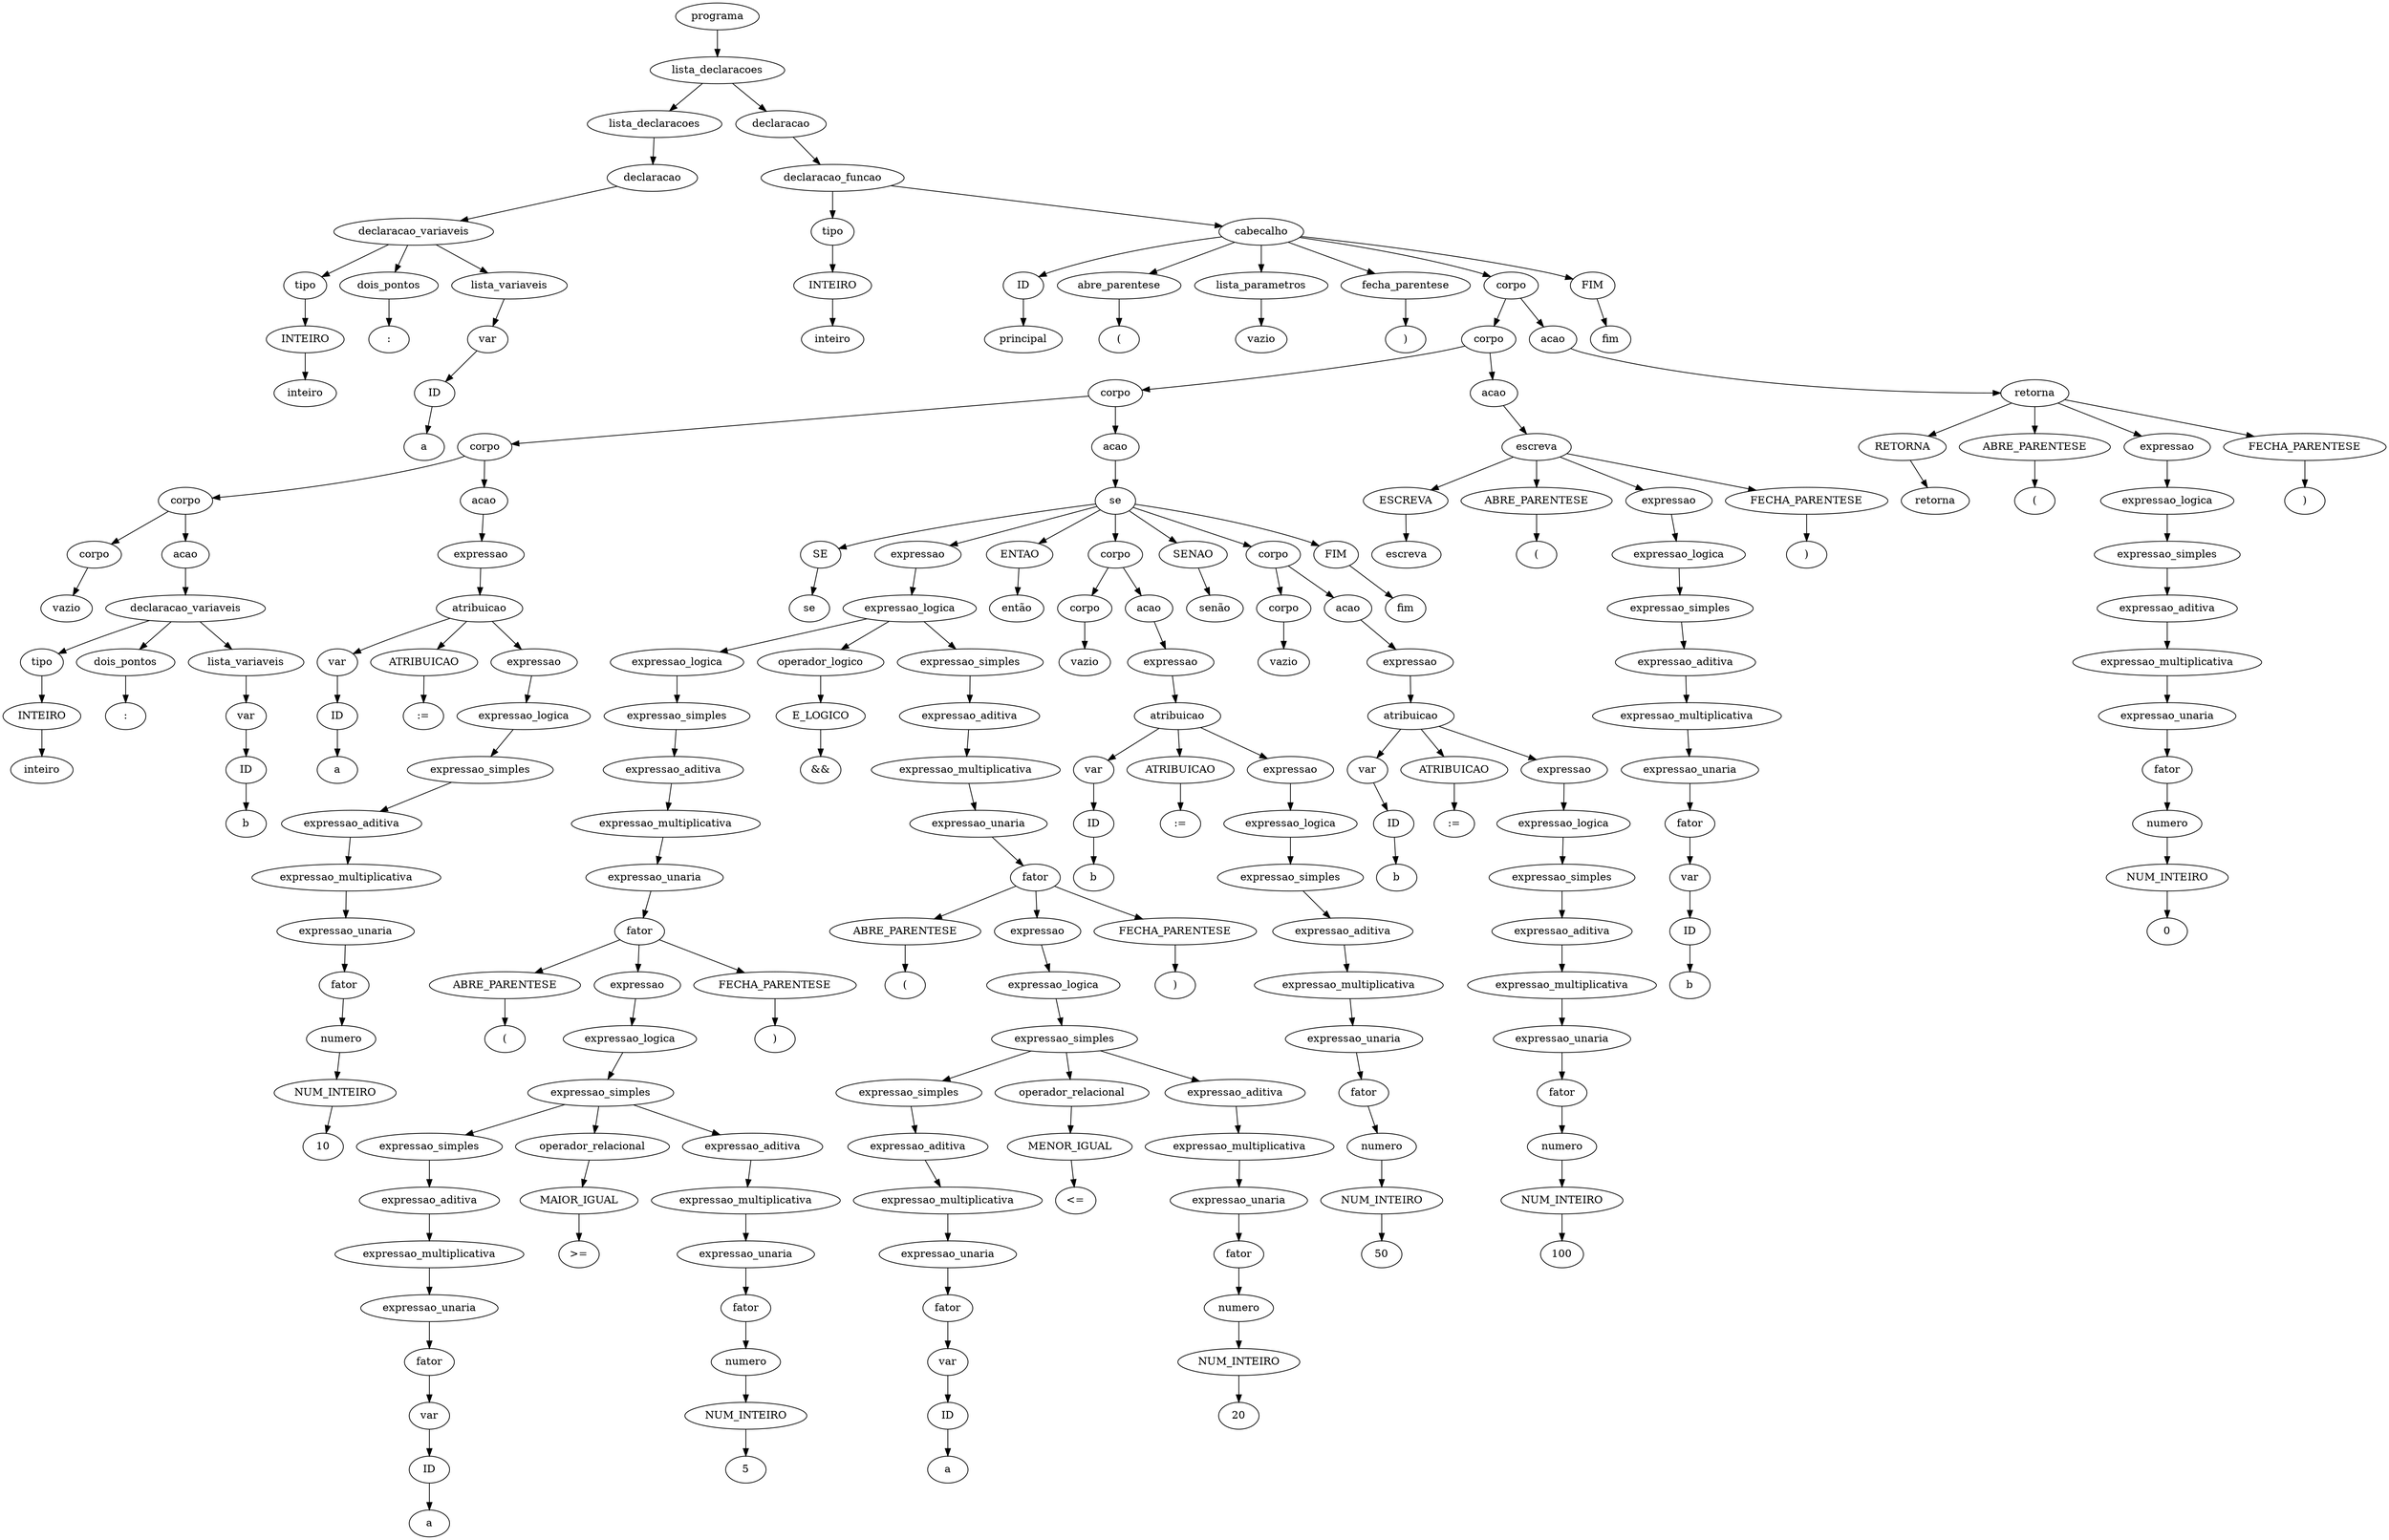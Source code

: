 digraph tree {
    "0x7fbfccbadba0" [label="programa"];
    "0x7fbfccc1b8b0" [label="lista_declaracoes"];
    "0x7fbfccbaee90" [label="lista_declaracoes"];
    "0x7fbfccd5b580" [label="declaracao"];
    "0x7fbfccbadf00" [label="declaracao_variaveis"];
    "0x7fbfccbadc90" [label="tipo"];
    "0x7fbfccbadae0" [label="INTEIRO"];
    "0x7fbfccbadab0" [label="inteiro"];
    "0x7fbfccbadb40" [label="dois_pontos"];
    "0x7fbfccbae560" [label=":"];
    "0x7fbfccbadf90" [label="lista_variaveis"];
    "0x7fbfccbaf250" [label="var"];
    "0x7fbfccd5b5e0" [label="ID"];
    "0x7fbfccc1b8e0" [label="a"];
    "0x7fbfccbafa60" [label="declaracao"];
    "0x7fbfccc1b9a0" [label="declaracao_funcao"];
    "0x7fbfccc1b9d0" [label="tipo"];
    "0x7fbfccc1ba00" [label="INTEIRO"];
    "0x7fbfccc1ba30" [label="inteiro"];
    "0x7fbfccc75b40" [label="cabecalho"];
    "0x7fbfccc759c0" [label="ID"];
    "0x7fbfccc76290" [label="principal"];
    "0x7fbfccc762c0" [label="abre_parentese"];
    "0x7fbfccc760b0" [label="("];
    "0x7fbfccc1bbb0" [label="lista_parametros"];
    "0x7fbfccbaf0a0" [label="vazio"];
    "0x7fbfccc75270" [label="fecha_parentese"];
    "0x7fbfccc753f0" [label=")"];
    "0x7fbfccc76050" [label="corpo"];
    "0x7fbfccc75cc0" [label="corpo"];
    "0x7fbfccc75b10" [label="corpo"];
    "0x7fbfccc743a0" [label="corpo"];
    "0x7fbfccc1be50" [label="corpo"];
    "0x7fbfccc1bcd0" [label="corpo"];
    "0x7fbfccc1ba60" [label="vazio"];
    "0x7fbfccc1bd00" [label="acao"];
    "0x7fbfccc1bdf0" [label="declaracao_variaveis"];
    "0x7fbfccc1bbe0" [label="tipo"];
    "0x7fbfccc1bc40" [label="INTEIRO"];
    "0x7fbfccc1bdc0" [label="inteiro"];
    "0x7fbfccc1beb0" [label="dois_pontos"];
    "0x7fbfccc1bfd0" [label=":"];
    "0x7fbfccc1be20" [label="lista_variaveis"];
    "0x7fbfccc1bc70" [label="var"];
    "0x7fbfccc1bc10" [label="ID"];
    "0x7fbfccc1bf10" [label="b"];
    "0x7fbfccc1bf40" [label="acao"];
    "0x7fbfccc1bfa0" [label="expressao"];
    "0x7fbfccc74250" [label="atribuicao"];
    "0x7fbfccc1bb50" [label="var"];
    "0x7fbfccc1bca0" [label="ID"];
    "0x7fbfccc74040" [label="a"];
    "0x7fbfccc742e0" [label="ATRIBUICAO"];
    "0x7fbfccc74370" [label=":="];
    "0x7fbfccc74220" [label="expressao"];
    "0x7fbfccc741f0" [label="expressao_logica"];
    "0x7fbfccc74130" [label="expressao_simples"];
    "0x7fbfccc740d0" [label="expressao_aditiva"];
    "0x7fbfccc741c0" [label="expressao_multiplicativa"];
    "0x7fbfccc74070" [label="expressao_unaria"];
    "0x7fbfccc740a0" [label="fator"];
    "0x7fbfccc1bee0" [label="numero"];
    "0x7fbfccc1be80" [label="NUM_INTEIRO"];
    "0x7fbfccc74190" [label="10"];
    "0x7fbfccc74160" [label="acao"];
    "0x7fbfccc74eb0" [label="se"];
    "0x7fbfccc752a0" [label="SE"];
    "0x7fbfccc75750" [label="se"];
    "0x7fbfccc74670" [label="expressao"];
    "0x7fbfccc75030" [label="expressao_logica"];
    "0x7fbfccc74910" [label="expressao_logica"];
    "0x7fbfccc74310" [label="expressao_simples"];
    "0x7fbfccc74a30" [label="expressao_aditiva"];
    "0x7fbfccc74940" [label="expressao_multiplicativa"];
    "0x7fbfccc74280" [label="expressao_unaria"];
    "0x7fbfccc748e0" [label="fator"];
    "0x7fbfccc74970" [label="ABRE_PARENTESE"];
    "0x7fbfccc749a0" [label="("];
    "0x7fbfccc748b0" [label="expressao"];
    "0x7fbfccc74580" [label="expressao_logica"];
    "0x7fbfccc747f0" [label="expressao_simples"];
    "0x7fbfccc744c0" [label="expressao_simples"];
    "0x7fbfccc74430" [label="expressao_aditiva"];
    "0x7fbfccc1bd60" [label="expressao_multiplicativa"];
    "0x7fbfccc743d0" [label="expressao_unaria"];
    "0x7fbfccc74400" [label="fator"];
    "0x7fbfccc1bd90" [label="var"];
    "0x7fbfccc1bd30" [label="ID"];
    "0x7fbfccc1bf70" [label="a"];
    "0x7fbfccc74520" [label="operador_relacional"];
    "0x7fbfccc74640" [label="MAIOR_IGUAL"];
    "0x7fbfccc74730" [label=">="];
    "0x7fbfccc746d0" [label="expressao_aditiva"];
    "0x7fbfccc74850" [label="expressao_multiplicativa"];
    "0x7fbfccc74760" [label="expressao_unaria"];
    "0x7fbfccc746a0" [label="fator"];
    "0x7fbfccc74460" [label="numero"];
    "0x7fbfccc74490" [label="NUM_INTEIRO"];
    "0x7fbfccc74820" [label="5"];
    "0x7fbfccc749d0" [label="FECHA_PARENTESE"];
    "0x7fbfccc74a00" [label=")"];
    "0x7fbfccc74b20" [label="operador_logico"];
    "0x7fbfccc74a60" [label="E_LOGICO"];
    "0x7fbfccc74790" [label="&&"];
    "0x7fbfccc74ac0" [label="expressao_simples"];
    "0x7fbfccc75150" [label="expressao_aditiva"];
    "0x7fbfccc75060" [label="expressao_multiplicativa"];
    "0x7fbfccc74a90" [label="expressao_unaria"];
    "0x7fbfccc75000" [label="fator"];
    "0x7fbfccc75090" [label="ABRE_PARENTESE"];
    "0x7fbfccc750c0" [label="("];
    "0x7fbfccc74fd0" [label="expressao"];
    "0x7fbfccc74d00" [label="expressao_logica"];
    "0x7fbfccc74f10" [label="expressao_simples"];
    "0x7fbfccc74c40" [label="expressao_simples"];
    "0x7fbfccc74bb0" [label="expressao_aditiva"];
    "0x7fbfccc74ca0" [label="expressao_multiplicativa"];
    "0x7fbfccc74b50" [label="expressao_unaria"];
    "0x7fbfccc74b80" [label="fator"];
    "0x7fbfccc74700" [label="var"];
    "0x7fbfccc74880" [label="ID"];
    "0x7fbfccc74c70" [label="a"];
    "0x7fbfccc74cd0" [label="operador_relacional"];
    "0x7fbfccc74d60" [label="MENOR_IGUAL"];
    "0x7fbfccc74e50" [label="<="];
    "0x7fbfccc74df0" [label="expressao_aditiva"];
    "0x7fbfccc74f70" [label="expressao_multiplicativa"];
    "0x7fbfccc74e80" [label="expressao_unaria"];
    "0x7fbfccc74dc0" [label="fator"];
    "0x7fbfccc74be0" [label="numero"];
    "0x7fbfccc74c10" [label="NUM_INTEIRO"];
    "0x7fbfccc74f40" [label="20"];
    "0x7fbfccc750f0" [label="FECHA_PARENTESE"];
    "0x7fbfccc75120" [label=")"];
    "0x7fbfccc756f0" [label="ENTAO"];
    "0x7fbfccc75b70" [label="então"];
    "0x7fbfccc75630" [label="corpo"];
    "0x7fbfccc751e0" [label="corpo"];
    "0x7fbfccc74d90" [label="vazio"];
    "0x7fbfccc75540" [label="acao"];
    "0x7fbfccc75210" [label="expressao"];
    "0x7fbfccc754e0" [label="atribuicao"];
    "0x7fbfccc747c0" [label="var"];
    "0x7fbfccc74af0" [label="ID"];
    "0x7fbfccc752d0" [label="b"];
    "0x7fbfccc75570" [label="ATRIBUICAO"];
    "0x7fbfccc75600" [label=":="];
    "0x7fbfccc754b0" [label="expressao"];
    "0x7fbfccc75480" [label="expressao_logica"];
    "0x7fbfccc753c0" [label="expressao_simples"];
    "0x7fbfccc75360" [label="expressao_aditiva"];
    "0x7fbfccc75450" [label="expressao_multiplicativa"];
    "0x7fbfccc75300" [label="expressao_unaria"];
    "0x7fbfccc75330" [label="fator"];
    "0x7fbfccc75180" [label="numero"];
    "0x7fbfccc745e0" [label="NUM_INTEIRO"];
    "0x7fbfccc75420" [label="50"];
    "0x7fbfccc75ba0" [label="SENAO"];
    "0x7fbfccc75bd0" [label="senão"];
    "0x7fbfccc75ae0" [label="corpo"];
    "0x7fbfccc75240" [label="corpo"];
    "0x7fbfccc74ee0" [label="vazio"];
    "0x7fbfccc759f0" [label="acao"];
    "0x7fbfccc756c0" [label="expressao"];
    "0x7fbfccc75990" [label="atribuicao"];
    "0x7fbfccc75660" [label="var"];
    "0x7fbfccc755a0" [label="ID"];
    "0x7fbfccc75780" [label="b"];
    "0x7fbfccc75a20" [label="ATRIBUICAO"];
    "0x7fbfccc75ab0" [label=":="];
    "0x7fbfccc75960" [label="expressao"];
    "0x7fbfccc75930" [label="expressao_logica"];
    "0x7fbfccc75870" [label="expressao_simples"];
    "0x7fbfccc75810" [label="expressao_aditiva"];
    "0x7fbfccc75900" [label="expressao_multiplicativa"];
    "0x7fbfccc757b0" [label="expressao_unaria"];
    "0x7fbfccc757e0" [label="fator"];
    "0x7fbfccc75690" [label="numero"];
    "0x7fbfccc75510" [label="NUM_INTEIRO"];
    "0x7fbfccc758d0" [label="100"];
    "0x7fbfccc75c00" [label="FIM"];
    "0x7fbfccc75c30" [label="fim"];
    "0x7fbfccc75de0" [label="acao"];
    "0x7fbfccc758a0" [label="escreva"];
    "0x7fbfccc75cf0" [label="ESCREVA"];
    "0x7fbfccc75e10" [label="escreva"];
    "0x7fbfccc75e40" [label="ABRE_PARENTESE"];
    "0x7fbfccc75e70" [label="("];
    "0x7fbfccc75720" [label="expressao"];
    "0x7fbfccc75a80" [label="expressao_logica"];
    "0x7fbfccc75390" [label="expressao_simples"];
    "0x7fbfccc755d0" [label="expressao_aditiva"];
    "0x7fbfccc75c90" [label="expressao_multiplicativa"];
    "0x7fbfccc75a50" [label="expressao_unaria"];
    "0x7fbfccc74fa0" [label="fator"];
    "0x7fbfccc742b0" [label="var"];
    "0x7fbfccc74340" [label="ID"];
    "0x7fbfccc75c60" [label="b"];
    "0x7fbfccc75ea0" [label="FECHA_PARENTESE"];
    "0x7fbfccc75ed0" [label=")"];
    "0x7fbfccc76170" [label="acao"];
    "0x7fbfccc75ff0" [label="retorna"];
    "0x7fbfccc76080" [label="RETORNA"];
    "0x7fbfccc761a0" [label="retorna"];
    "0x7fbfccc761d0" [label="ABRE_PARENTESE"];
    "0x7fbfccc76200" [label="("];
    "0x7fbfccc75fc0" [label="expressao"];
    "0x7fbfccc75f90" [label="expressao_logica"];
    "0x7fbfccc75f60" [label="expressao_simples"];
    "0x7fbfccc75d20" [label="expressao_aditiva"];
    "0x7fbfccc75f30" [label="expressao_multiplicativa"];
    "0x7fbfccc75d80" [label="expressao_unaria"];
    "0x7fbfccc75840" [label="fator"];
    "0x7fbfccc74100" [label="numero"];
    "0x7fbfccc74d30" [label="NUM_INTEIRO"];
    "0x7fbfccc75f00" [label="0"];
    "0x7fbfccc76230" [label="FECHA_PARENTESE"];
    "0x7fbfccc76260" [label=")"];
    "0x7fbfccc762f0" [label="FIM"];
    "0x7fbfccc76320" [label="fim"];
    "0x7fbfccbadba0" -> "0x7fbfccc1b8b0";
    "0x7fbfccc1b8b0" -> "0x7fbfccbaee90";
    "0x7fbfccc1b8b0" -> "0x7fbfccbafa60";
    "0x7fbfccbaee90" -> "0x7fbfccd5b580";
    "0x7fbfccd5b580" -> "0x7fbfccbadf00";
    "0x7fbfccbadf00" -> "0x7fbfccbadc90";
    "0x7fbfccbadf00" -> "0x7fbfccbadb40";
    "0x7fbfccbadf00" -> "0x7fbfccbadf90";
    "0x7fbfccbadc90" -> "0x7fbfccbadae0";
    "0x7fbfccbadae0" -> "0x7fbfccbadab0";
    "0x7fbfccbadb40" -> "0x7fbfccbae560";
    "0x7fbfccbadf90" -> "0x7fbfccbaf250";
    "0x7fbfccbaf250" -> "0x7fbfccd5b5e0";
    "0x7fbfccd5b5e0" -> "0x7fbfccc1b8e0";
    "0x7fbfccbafa60" -> "0x7fbfccc1b9a0";
    "0x7fbfccc1b9a0" -> "0x7fbfccc1b9d0";
    "0x7fbfccc1b9a0" -> "0x7fbfccc75b40";
    "0x7fbfccc1b9d0" -> "0x7fbfccc1ba00";
    "0x7fbfccc1ba00" -> "0x7fbfccc1ba30";
    "0x7fbfccc75b40" -> "0x7fbfccc759c0";
    "0x7fbfccc75b40" -> "0x7fbfccc762c0";
    "0x7fbfccc75b40" -> "0x7fbfccc1bbb0";
    "0x7fbfccc75b40" -> "0x7fbfccc75270";
    "0x7fbfccc75b40" -> "0x7fbfccc76050";
    "0x7fbfccc75b40" -> "0x7fbfccc762f0";
    "0x7fbfccc759c0" -> "0x7fbfccc76290";
    "0x7fbfccc762c0" -> "0x7fbfccc760b0";
    "0x7fbfccc1bbb0" -> "0x7fbfccbaf0a0";
    "0x7fbfccc75270" -> "0x7fbfccc753f0";
    "0x7fbfccc76050" -> "0x7fbfccc75cc0";
    "0x7fbfccc76050" -> "0x7fbfccc76170";
    "0x7fbfccc75cc0" -> "0x7fbfccc75b10";
    "0x7fbfccc75cc0" -> "0x7fbfccc75de0";
    "0x7fbfccc75b10" -> "0x7fbfccc743a0";
    "0x7fbfccc75b10" -> "0x7fbfccc74160";
    "0x7fbfccc743a0" -> "0x7fbfccc1be50";
    "0x7fbfccc743a0" -> "0x7fbfccc1bf40";
    "0x7fbfccc1be50" -> "0x7fbfccc1bcd0";
    "0x7fbfccc1be50" -> "0x7fbfccc1bd00";
    "0x7fbfccc1bcd0" -> "0x7fbfccc1ba60";
    "0x7fbfccc1bd00" -> "0x7fbfccc1bdf0";
    "0x7fbfccc1bdf0" -> "0x7fbfccc1bbe0";
    "0x7fbfccc1bdf0" -> "0x7fbfccc1beb0";
    "0x7fbfccc1bdf0" -> "0x7fbfccc1be20";
    "0x7fbfccc1bbe0" -> "0x7fbfccc1bc40";
    "0x7fbfccc1bc40" -> "0x7fbfccc1bdc0";
    "0x7fbfccc1beb0" -> "0x7fbfccc1bfd0";
    "0x7fbfccc1be20" -> "0x7fbfccc1bc70";
    "0x7fbfccc1bc70" -> "0x7fbfccc1bc10";
    "0x7fbfccc1bc10" -> "0x7fbfccc1bf10";
    "0x7fbfccc1bf40" -> "0x7fbfccc1bfa0";
    "0x7fbfccc1bfa0" -> "0x7fbfccc74250";
    "0x7fbfccc74250" -> "0x7fbfccc1bb50";
    "0x7fbfccc74250" -> "0x7fbfccc742e0";
    "0x7fbfccc74250" -> "0x7fbfccc74220";
    "0x7fbfccc1bb50" -> "0x7fbfccc1bca0";
    "0x7fbfccc1bca0" -> "0x7fbfccc74040";
    "0x7fbfccc742e0" -> "0x7fbfccc74370";
    "0x7fbfccc74220" -> "0x7fbfccc741f0";
    "0x7fbfccc741f0" -> "0x7fbfccc74130";
    "0x7fbfccc74130" -> "0x7fbfccc740d0";
    "0x7fbfccc740d0" -> "0x7fbfccc741c0";
    "0x7fbfccc741c0" -> "0x7fbfccc74070";
    "0x7fbfccc74070" -> "0x7fbfccc740a0";
    "0x7fbfccc740a0" -> "0x7fbfccc1bee0";
    "0x7fbfccc1bee0" -> "0x7fbfccc1be80";
    "0x7fbfccc1be80" -> "0x7fbfccc74190";
    "0x7fbfccc74160" -> "0x7fbfccc74eb0";
    "0x7fbfccc74eb0" -> "0x7fbfccc752a0";
    "0x7fbfccc74eb0" -> "0x7fbfccc74670";
    "0x7fbfccc74eb0" -> "0x7fbfccc756f0";
    "0x7fbfccc74eb0" -> "0x7fbfccc75630";
    "0x7fbfccc74eb0" -> "0x7fbfccc75ba0";
    "0x7fbfccc74eb0" -> "0x7fbfccc75ae0";
    "0x7fbfccc74eb0" -> "0x7fbfccc75c00";
    "0x7fbfccc752a0" -> "0x7fbfccc75750";
    "0x7fbfccc74670" -> "0x7fbfccc75030";
    "0x7fbfccc75030" -> "0x7fbfccc74910";
    "0x7fbfccc75030" -> "0x7fbfccc74b20";
    "0x7fbfccc75030" -> "0x7fbfccc74ac0";
    "0x7fbfccc74910" -> "0x7fbfccc74310";
    "0x7fbfccc74310" -> "0x7fbfccc74a30";
    "0x7fbfccc74a30" -> "0x7fbfccc74940";
    "0x7fbfccc74940" -> "0x7fbfccc74280";
    "0x7fbfccc74280" -> "0x7fbfccc748e0";
    "0x7fbfccc748e0" -> "0x7fbfccc74970";
    "0x7fbfccc748e0" -> "0x7fbfccc748b0";
    "0x7fbfccc748e0" -> "0x7fbfccc749d0";
    "0x7fbfccc74970" -> "0x7fbfccc749a0";
    "0x7fbfccc748b0" -> "0x7fbfccc74580";
    "0x7fbfccc74580" -> "0x7fbfccc747f0";
    "0x7fbfccc747f0" -> "0x7fbfccc744c0";
    "0x7fbfccc747f0" -> "0x7fbfccc74520";
    "0x7fbfccc747f0" -> "0x7fbfccc746d0";
    "0x7fbfccc744c0" -> "0x7fbfccc74430";
    "0x7fbfccc74430" -> "0x7fbfccc1bd60";
    "0x7fbfccc1bd60" -> "0x7fbfccc743d0";
    "0x7fbfccc743d0" -> "0x7fbfccc74400";
    "0x7fbfccc74400" -> "0x7fbfccc1bd90";
    "0x7fbfccc1bd90" -> "0x7fbfccc1bd30";
    "0x7fbfccc1bd30" -> "0x7fbfccc1bf70";
    "0x7fbfccc74520" -> "0x7fbfccc74640";
    "0x7fbfccc74640" -> "0x7fbfccc74730";
    "0x7fbfccc746d0" -> "0x7fbfccc74850";
    "0x7fbfccc74850" -> "0x7fbfccc74760";
    "0x7fbfccc74760" -> "0x7fbfccc746a0";
    "0x7fbfccc746a0" -> "0x7fbfccc74460";
    "0x7fbfccc74460" -> "0x7fbfccc74490";
    "0x7fbfccc74490" -> "0x7fbfccc74820";
    "0x7fbfccc749d0" -> "0x7fbfccc74a00";
    "0x7fbfccc74b20" -> "0x7fbfccc74a60";
    "0x7fbfccc74a60" -> "0x7fbfccc74790";
    "0x7fbfccc74ac0" -> "0x7fbfccc75150";
    "0x7fbfccc75150" -> "0x7fbfccc75060";
    "0x7fbfccc75060" -> "0x7fbfccc74a90";
    "0x7fbfccc74a90" -> "0x7fbfccc75000";
    "0x7fbfccc75000" -> "0x7fbfccc75090";
    "0x7fbfccc75000" -> "0x7fbfccc74fd0";
    "0x7fbfccc75000" -> "0x7fbfccc750f0";
    "0x7fbfccc75090" -> "0x7fbfccc750c0";
    "0x7fbfccc74fd0" -> "0x7fbfccc74d00";
    "0x7fbfccc74d00" -> "0x7fbfccc74f10";
    "0x7fbfccc74f10" -> "0x7fbfccc74c40";
    "0x7fbfccc74f10" -> "0x7fbfccc74cd0";
    "0x7fbfccc74f10" -> "0x7fbfccc74df0";
    "0x7fbfccc74c40" -> "0x7fbfccc74bb0";
    "0x7fbfccc74bb0" -> "0x7fbfccc74ca0";
    "0x7fbfccc74ca0" -> "0x7fbfccc74b50";
    "0x7fbfccc74b50" -> "0x7fbfccc74b80";
    "0x7fbfccc74b80" -> "0x7fbfccc74700";
    "0x7fbfccc74700" -> "0x7fbfccc74880";
    "0x7fbfccc74880" -> "0x7fbfccc74c70";
    "0x7fbfccc74cd0" -> "0x7fbfccc74d60";
    "0x7fbfccc74d60" -> "0x7fbfccc74e50";
    "0x7fbfccc74df0" -> "0x7fbfccc74f70";
    "0x7fbfccc74f70" -> "0x7fbfccc74e80";
    "0x7fbfccc74e80" -> "0x7fbfccc74dc0";
    "0x7fbfccc74dc0" -> "0x7fbfccc74be0";
    "0x7fbfccc74be0" -> "0x7fbfccc74c10";
    "0x7fbfccc74c10" -> "0x7fbfccc74f40";
    "0x7fbfccc750f0" -> "0x7fbfccc75120";
    "0x7fbfccc756f0" -> "0x7fbfccc75b70";
    "0x7fbfccc75630" -> "0x7fbfccc751e0";
    "0x7fbfccc75630" -> "0x7fbfccc75540";
    "0x7fbfccc751e0" -> "0x7fbfccc74d90";
    "0x7fbfccc75540" -> "0x7fbfccc75210";
    "0x7fbfccc75210" -> "0x7fbfccc754e0";
    "0x7fbfccc754e0" -> "0x7fbfccc747c0";
    "0x7fbfccc754e0" -> "0x7fbfccc75570";
    "0x7fbfccc754e0" -> "0x7fbfccc754b0";
    "0x7fbfccc747c0" -> "0x7fbfccc74af0";
    "0x7fbfccc74af0" -> "0x7fbfccc752d0";
    "0x7fbfccc75570" -> "0x7fbfccc75600";
    "0x7fbfccc754b0" -> "0x7fbfccc75480";
    "0x7fbfccc75480" -> "0x7fbfccc753c0";
    "0x7fbfccc753c0" -> "0x7fbfccc75360";
    "0x7fbfccc75360" -> "0x7fbfccc75450";
    "0x7fbfccc75450" -> "0x7fbfccc75300";
    "0x7fbfccc75300" -> "0x7fbfccc75330";
    "0x7fbfccc75330" -> "0x7fbfccc75180";
    "0x7fbfccc75180" -> "0x7fbfccc745e0";
    "0x7fbfccc745e0" -> "0x7fbfccc75420";
    "0x7fbfccc75ba0" -> "0x7fbfccc75bd0";
    "0x7fbfccc75ae0" -> "0x7fbfccc75240";
    "0x7fbfccc75ae0" -> "0x7fbfccc759f0";
    "0x7fbfccc75240" -> "0x7fbfccc74ee0";
    "0x7fbfccc759f0" -> "0x7fbfccc756c0";
    "0x7fbfccc756c0" -> "0x7fbfccc75990";
    "0x7fbfccc75990" -> "0x7fbfccc75660";
    "0x7fbfccc75990" -> "0x7fbfccc75a20";
    "0x7fbfccc75990" -> "0x7fbfccc75960";
    "0x7fbfccc75660" -> "0x7fbfccc755a0";
    "0x7fbfccc755a0" -> "0x7fbfccc75780";
    "0x7fbfccc75a20" -> "0x7fbfccc75ab0";
    "0x7fbfccc75960" -> "0x7fbfccc75930";
    "0x7fbfccc75930" -> "0x7fbfccc75870";
    "0x7fbfccc75870" -> "0x7fbfccc75810";
    "0x7fbfccc75810" -> "0x7fbfccc75900";
    "0x7fbfccc75900" -> "0x7fbfccc757b0";
    "0x7fbfccc757b0" -> "0x7fbfccc757e0";
    "0x7fbfccc757e0" -> "0x7fbfccc75690";
    "0x7fbfccc75690" -> "0x7fbfccc75510";
    "0x7fbfccc75510" -> "0x7fbfccc758d0";
    "0x7fbfccc75c00" -> "0x7fbfccc75c30";
    "0x7fbfccc75de0" -> "0x7fbfccc758a0";
    "0x7fbfccc758a0" -> "0x7fbfccc75cf0";
    "0x7fbfccc758a0" -> "0x7fbfccc75e40";
    "0x7fbfccc758a0" -> "0x7fbfccc75720";
    "0x7fbfccc758a0" -> "0x7fbfccc75ea0";
    "0x7fbfccc75cf0" -> "0x7fbfccc75e10";
    "0x7fbfccc75e40" -> "0x7fbfccc75e70";
    "0x7fbfccc75720" -> "0x7fbfccc75a80";
    "0x7fbfccc75a80" -> "0x7fbfccc75390";
    "0x7fbfccc75390" -> "0x7fbfccc755d0";
    "0x7fbfccc755d0" -> "0x7fbfccc75c90";
    "0x7fbfccc75c90" -> "0x7fbfccc75a50";
    "0x7fbfccc75a50" -> "0x7fbfccc74fa0";
    "0x7fbfccc74fa0" -> "0x7fbfccc742b0";
    "0x7fbfccc742b0" -> "0x7fbfccc74340";
    "0x7fbfccc74340" -> "0x7fbfccc75c60";
    "0x7fbfccc75ea0" -> "0x7fbfccc75ed0";
    "0x7fbfccc76170" -> "0x7fbfccc75ff0";
    "0x7fbfccc75ff0" -> "0x7fbfccc76080";
    "0x7fbfccc75ff0" -> "0x7fbfccc761d0";
    "0x7fbfccc75ff0" -> "0x7fbfccc75fc0";
    "0x7fbfccc75ff0" -> "0x7fbfccc76230";
    "0x7fbfccc76080" -> "0x7fbfccc761a0";
    "0x7fbfccc761d0" -> "0x7fbfccc76200";
    "0x7fbfccc75fc0" -> "0x7fbfccc75f90";
    "0x7fbfccc75f90" -> "0x7fbfccc75f60";
    "0x7fbfccc75f60" -> "0x7fbfccc75d20";
    "0x7fbfccc75d20" -> "0x7fbfccc75f30";
    "0x7fbfccc75f30" -> "0x7fbfccc75d80";
    "0x7fbfccc75d80" -> "0x7fbfccc75840";
    "0x7fbfccc75840" -> "0x7fbfccc74100";
    "0x7fbfccc74100" -> "0x7fbfccc74d30";
    "0x7fbfccc74d30" -> "0x7fbfccc75f00";
    "0x7fbfccc76230" -> "0x7fbfccc76260";
    "0x7fbfccc762f0" -> "0x7fbfccc76320";
}
